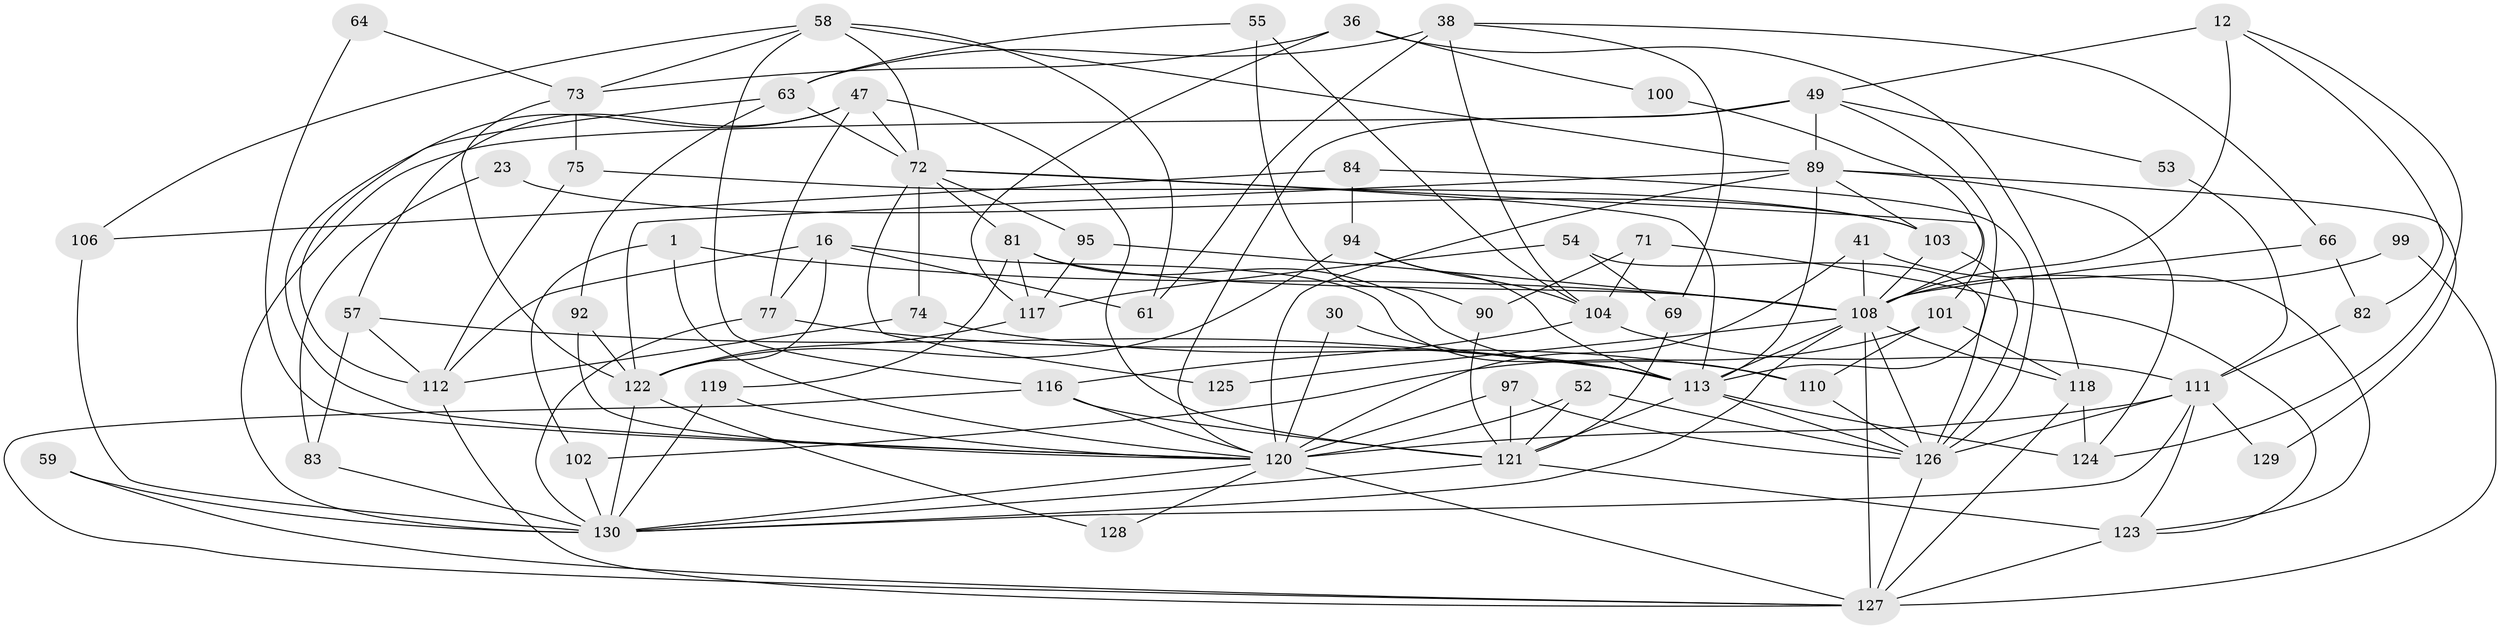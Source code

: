 // original degree distribution, {5: 0.16923076923076924, 7: 0.023076923076923078, 4: 0.23846153846153847, 2: 0.11538461538461539, 3: 0.33076923076923076, 9: 0.015384615384615385, 6: 0.09230769230769231, 8: 0.015384615384615385}
// Generated by graph-tools (version 1.1) at 2025/52/03/09/25 04:52:03]
// undirected, 65 vertices, 155 edges
graph export_dot {
graph [start="1"]
  node [color=gray90,style=filled];
  1;
  12;
  16;
  23;
  30;
  36;
  38 [super="+15"];
  41;
  47 [super="+39"];
  49 [super="+43+17"];
  52;
  53;
  54;
  55;
  57 [super="+6"];
  58;
  59;
  61;
  63;
  64;
  66;
  69;
  71;
  72 [super="+2+42"];
  73;
  74 [super="+24"];
  75;
  77 [super="+56"];
  81;
  82;
  83;
  84;
  89 [super="+8"];
  90;
  92;
  94;
  95 [super="+35"];
  97;
  99;
  100;
  101 [super="+22"];
  102;
  103 [super="+51"];
  104 [super="+46+98"];
  106;
  108 [super="+88+79"];
  110;
  111 [super="+7+34+105"];
  112 [super="+13"];
  113 [super="+45+87"];
  116 [super="+29"];
  117;
  118 [super="+80"];
  119 [super="+25"];
  120 [super="+96+107+33+68+86"];
  121 [super="+114"];
  122 [super="+115"];
  123 [super="+91+60"];
  124;
  125;
  126 [super="+109"];
  127 [super="+93+48"];
  128;
  129;
  130 [super="+20+67+40+19"];
  1 -- 102;
  1 -- 120;
  1 -- 108 [weight=3];
  12 -- 124;
  12 -- 49 [weight=2];
  12 -- 82;
  12 -- 108 [weight=2];
  16 -- 61;
  16 -- 77 [weight=2];
  16 -- 112;
  16 -- 122;
  16 -- 113;
  23 -- 83;
  23 -- 103;
  30 -- 120;
  30 -- 113;
  36 -- 73;
  36 -- 118;
  36 -- 100;
  36 -- 117;
  38 -- 61;
  38 -- 66;
  38 -- 104;
  38 -- 69;
  38 -- 63;
  41 -- 120;
  41 -- 123;
  41 -- 108;
  47 -- 121;
  47 -- 72;
  47 -- 57;
  47 -- 77;
  47 -- 120;
  49 -- 89 [weight=2];
  49 -- 53;
  49 -- 130 [weight=3];
  49 -- 120;
  49 -- 113;
  52 -- 126;
  52 -- 120;
  52 -- 121;
  53 -- 111;
  54 -- 69;
  54 -- 117;
  54 -- 126;
  55 -- 63;
  55 -- 104;
  55 -- 90;
  57 -- 83;
  57 -- 112;
  57 -- 113 [weight=2];
  58 -- 106;
  58 -- 61;
  58 -- 73;
  58 -- 116;
  58 -- 72;
  58 -- 89;
  59 -- 130;
  59 -- 127;
  63 -- 92;
  63 -- 72;
  63 -- 112;
  64 -- 73;
  64 -- 120;
  66 -- 82;
  66 -- 108;
  69 -- 121;
  71 -- 123;
  71 -- 90;
  71 -- 104;
  72 -- 125;
  72 -- 74;
  72 -- 101;
  72 -- 81;
  72 -- 95;
  72 -- 113 [weight=3];
  73 -- 75;
  73 -- 122;
  74 -- 110;
  74 -- 112 [weight=2];
  75 -- 112;
  75 -- 103;
  77 -- 130;
  77 -- 113;
  81 -- 110;
  81 -- 117;
  81 -- 119;
  81 -- 108;
  82 -- 111;
  83 -- 130 [weight=2];
  84 -- 94;
  84 -- 106;
  84 -- 126;
  89 -- 120 [weight=2];
  89 -- 129;
  89 -- 124;
  89 -- 122;
  89 -- 103;
  89 -- 113 [weight=2];
  90 -- 121;
  92 -- 120;
  92 -- 122;
  94 -- 104;
  94 -- 122;
  94 -- 113;
  95 -- 117;
  95 -- 108;
  97 -- 121;
  97 -- 120;
  97 -- 126;
  99 -- 127;
  99 -- 108;
  100 -- 108;
  101 -- 110;
  101 -- 118;
  101 -- 102;
  102 -- 130 [weight=2];
  103 -- 108;
  103 -- 126;
  104 -- 116 [weight=2];
  104 -- 111 [weight=2];
  106 -- 130;
  108 -- 127 [weight=3];
  108 -- 118 [weight=3];
  108 -- 130 [weight=2];
  108 -- 113 [weight=2];
  108 -- 125;
  108 -- 126;
  110 -- 126 [weight=2];
  111 -- 123 [weight=2];
  111 -- 130 [weight=2];
  111 -- 120;
  111 -- 129;
  111 -- 126 [weight=3];
  112 -- 127;
  113 -- 121;
  113 -- 124;
  113 -- 126;
  116 -- 121 [weight=2];
  116 -- 120;
  116 -- 127;
  117 -- 122;
  118 -- 124;
  118 -- 127;
  119 -- 130;
  119 -- 120;
  120 -- 127 [weight=3];
  120 -- 128;
  120 -- 130;
  121 -- 123 [weight=3];
  121 -- 130 [weight=2];
  122 -- 130 [weight=2];
  122 -- 128;
  123 -- 127;
  126 -- 127 [weight=3];
}
